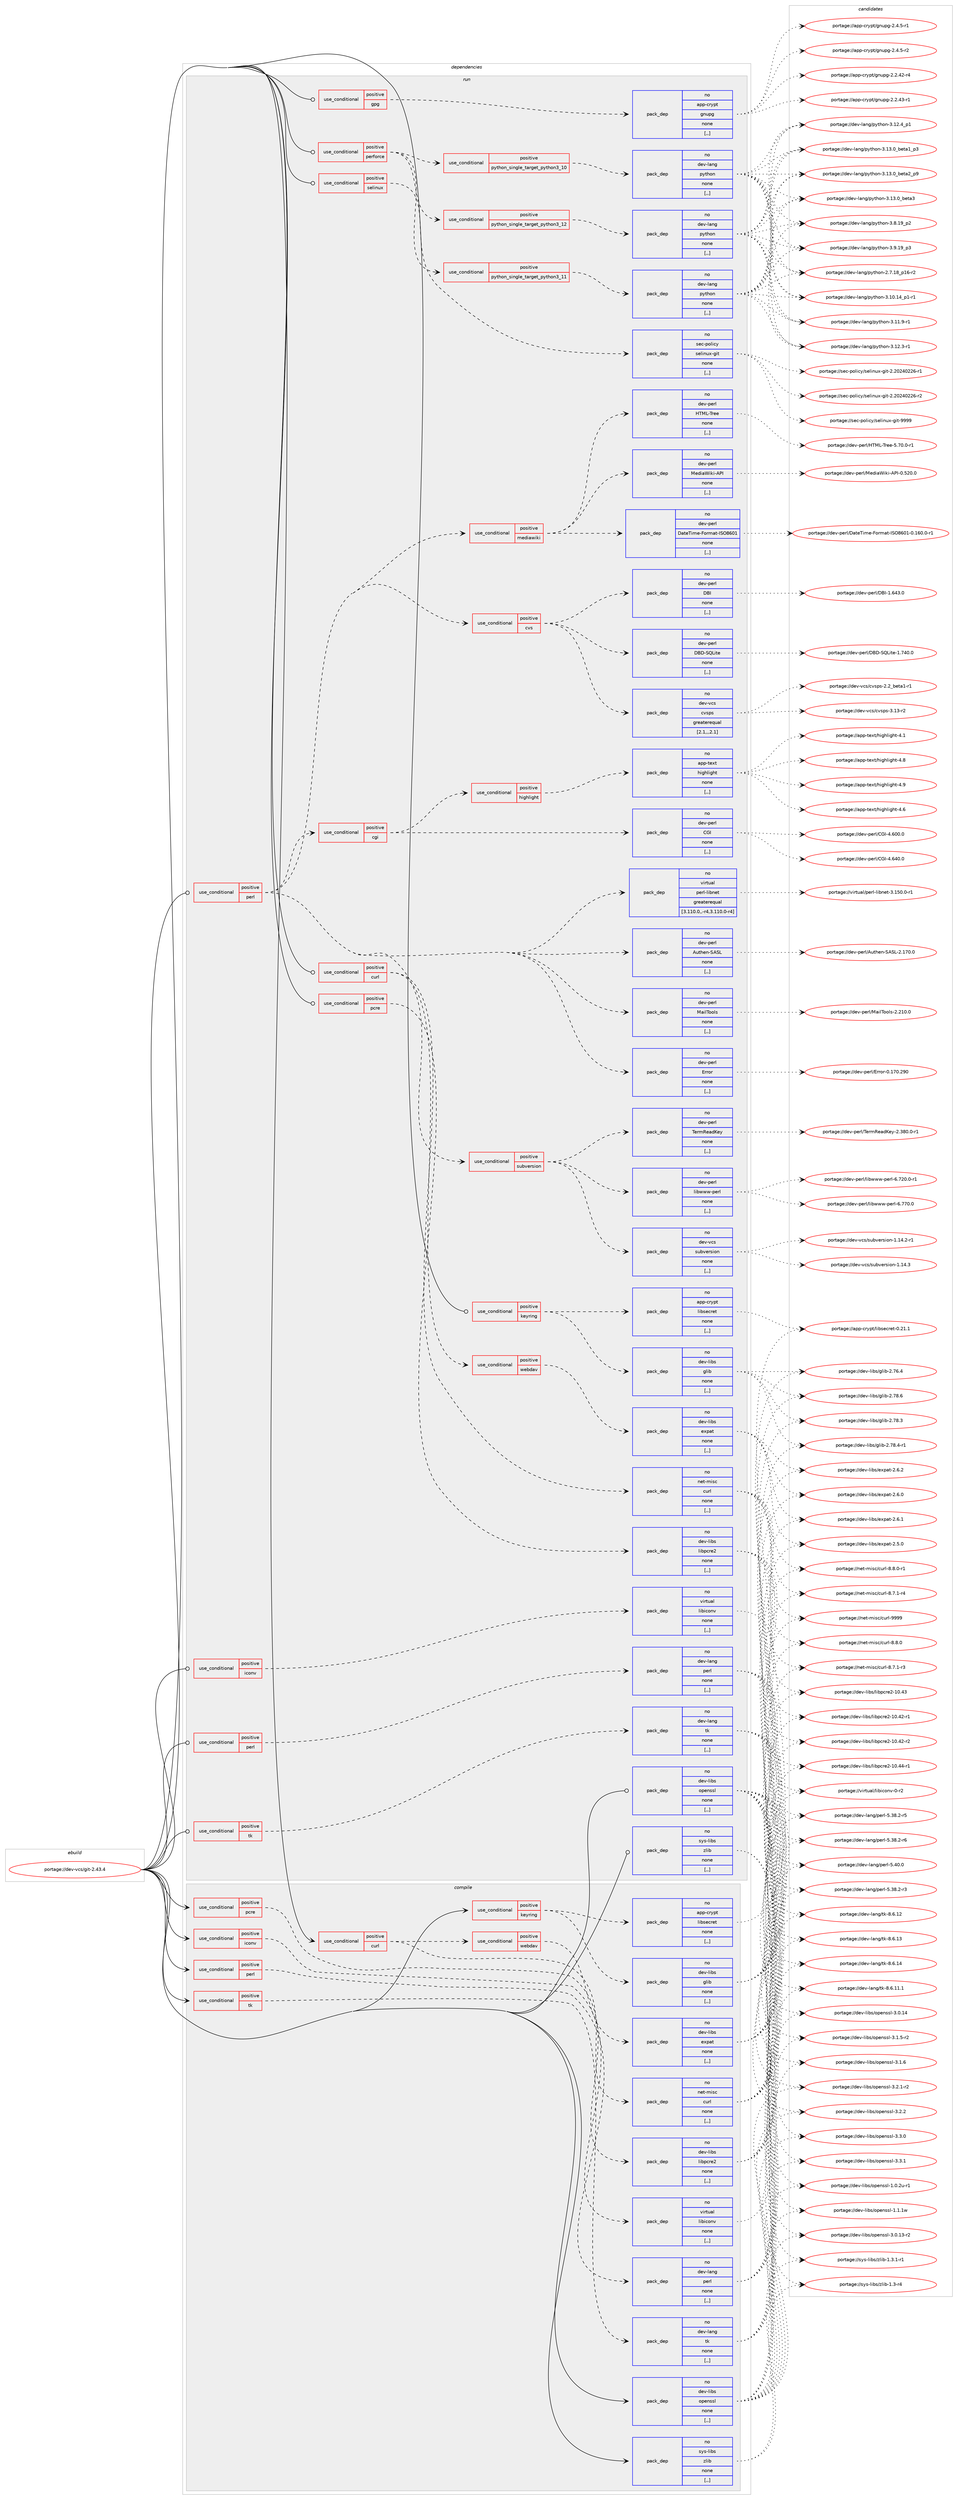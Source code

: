 digraph prolog {

# *************
# Graph options
# *************

newrank=true;
concentrate=true;
compound=true;
graph [rankdir=LR,fontname=Helvetica,fontsize=10,ranksep=1.5];#, ranksep=2.5, nodesep=0.2];
edge  [arrowhead=vee];
node  [fontname=Helvetica,fontsize=10];

# **********
# The ebuild
# **********

subgraph cluster_leftcol {
color=gray;
rank=same;
label=<<i>ebuild</i>>;
id [label="portage://dev-vcs/git-2.43.4", color=red, width=4, href="../dev-vcs/git-2.43.4.svg"];
}

# ****************
# The dependencies
# ****************

subgraph cluster_midcol {
color=gray;
label=<<i>dependencies</i>>;
subgraph cluster_compile {
fillcolor="#eeeeee";
style=filled;
label=<<i>compile</i>>;
subgraph cond60766 {
dependency216781 [label=<<TABLE BORDER="0" CELLBORDER="1" CELLSPACING="0" CELLPADDING="4"><TR><TD ROWSPAN="3" CELLPADDING="10">use_conditional</TD></TR><TR><TD>positive</TD></TR><TR><TD>curl</TD></TR></TABLE>>, shape=none, color=red];
subgraph pack154572 {
dependency216782 [label=<<TABLE BORDER="0" CELLBORDER="1" CELLSPACING="0" CELLPADDING="4" WIDTH="220"><TR><TD ROWSPAN="6" CELLPADDING="30">pack_dep</TD></TR><TR><TD WIDTH="110">no</TD></TR><TR><TD>net-misc</TD></TR><TR><TD>curl</TD></TR><TR><TD>none</TD></TR><TR><TD>[,,]</TD></TR></TABLE>>, shape=none, color=blue];
}
dependency216781:e -> dependency216782:w [weight=20,style="dashed",arrowhead="vee"];
subgraph cond60767 {
dependency216783 [label=<<TABLE BORDER="0" CELLBORDER="1" CELLSPACING="0" CELLPADDING="4"><TR><TD ROWSPAN="3" CELLPADDING="10">use_conditional</TD></TR><TR><TD>positive</TD></TR><TR><TD>webdav</TD></TR></TABLE>>, shape=none, color=red];
subgraph pack154573 {
dependency216784 [label=<<TABLE BORDER="0" CELLBORDER="1" CELLSPACING="0" CELLPADDING="4" WIDTH="220"><TR><TD ROWSPAN="6" CELLPADDING="30">pack_dep</TD></TR><TR><TD WIDTH="110">no</TD></TR><TR><TD>dev-libs</TD></TR><TR><TD>expat</TD></TR><TR><TD>none</TD></TR><TR><TD>[,,]</TD></TR></TABLE>>, shape=none, color=blue];
}
dependency216783:e -> dependency216784:w [weight=20,style="dashed",arrowhead="vee"];
}
dependency216781:e -> dependency216783:w [weight=20,style="dashed",arrowhead="vee"];
}
id:e -> dependency216781:w [weight=20,style="solid",arrowhead="vee"];
subgraph cond60768 {
dependency216785 [label=<<TABLE BORDER="0" CELLBORDER="1" CELLSPACING="0" CELLPADDING="4"><TR><TD ROWSPAN="3" CELLPADDING="10">use_conditional</TD></TR><TR><TD>positive</TD></TR><TR><TD>iconv</TD></TR></TABLE>>, shape=none, color=red];
subgraph pack154574 {
dependency216786 [label=<<TABLE BORDER="0" CELLBORDER="1" CELLSPACING="0" CELLPADDING="4" WIDTH="220"><TR><TD ROWSPAN="6" CELLPADDING="30">pack_dep</TD></TR><TR><TD WIDTH="110">no</TD></TR><TR><TD>virtual</TD></TR><TR><TD>libiconv</TD></TR><TR><TD>none</TD></TR><TR><TD>[,,]</TD></TR></TABLE>>, shape=none, color=blue];
}
dependency216785:e -> dependency216786:w [weight=20,style="dashed",arrowhead="vee"];
}
id:e -> dependency216785:w [weight=20,style="solid",arrowhead="vee"];
subgraph cond60769 {
dependency216787 [label=<<TABLE BORDER="0" CELLBORDER="1" CELLSPACING="0" CELLPADDING="4"><TR><TD ROWSPAN="3" CELLPADDING="10">use_conditional</TD></TR><TR><TD>positive</TD></TR><TR><TD>keyring</TD></TR></TABLE>>, shape=none, color=red];
subgraph pack154575 {
dependency216788 [label=<<TABLE BORDER="0" CELLBORDER="1" CELLSPACING="0" CELLPADDING="4" WIDTH="220"><TR><TD ROWSPAN="6" CELLPADDING="30">pack_dep</TD></TR><TR><TD WIDTH="110">no</TD></TR><TR><TD>app-crypt</TD></TR><TR><TD>libsecret</TD></TR><TR><TD>none</TD></TR><TR><TD>[,,]</TD></TR></TABLE>>, shape=none, color=blue];
}
dependency216787:e -> dependency216788:w [weight=20,style="dashed",arrowhead="vee"];
subgraph pack154576 {
dependency216789 [label=<<TABLE BORDER="0" CELLBORDER="1" CELLSPACING="0" CELLPADDING="4" WIDTH="220"><TR><TD ROWSPAN="6" CELLPADDING="30">pack_dep</TD></TR><TR><TD WIDTH="110">no</TD></TR><TR><TD>dev-libs</TD></TR><TR><TD>glib</TD></TR><TR><TD>none</TD></TR><TR><TD>[,,]</TD></TR></TABLE>>, shape=none, color=blue];
}
dependency216787:e -> dependency216789:w [weight=20,style="dashed",arrowhead="vee"];
}
id:e -> dependency216787:w [weight=20,style="solid",arrowhead="vee"];
subgraph cond60770 {
dependency216790 [label=<<TABLE BORDER="0" CELLBORDER="1" CELLSPACING="0" CELLPADDING="4"><TR><TD ROWSPAN="3" CELLPADDING="10">use_conditional</TD></TR><TR><TD>positive</TD></TR><TR><TD>pcre</TD></TR></TABLE>>, shape=none, color=red];
subgraph pack154577 {
dependency216791 [label=<<TABLE BORDER="0" CELLBORDER="1" CELLSPACING="0" CELLPADDING="4" WIDTH="220"><TR><TD ROWSPAN="6" CELLPADDING="30">pack_dep</TD></TR><TR><TD WIDTH="110">no</TD></TR><TR><TD>dev-libs</TD></TR><TR><TD>libpcre2</TD></TR><TR><TD>none</TD></TR><TR><TD>[,,]</TD></TR></TABLE>>, shape=none, color=blue];
}
dependency216790:e -> dependency216791:w [weight=20,style="dashed",arrowhead="vee"];
}
id:e -> dependency216790:w [weight=20,style="solid",arrowhead="vee"];
subgraph cond60771 {
dependency216792 [label=<<TABLE BORDER="0" CELLBORDER="1" CELLSPACING="0" CELLPADDING="4"><TR><TD ROWSPAN="3" CELLPADDING="10">use_conditional</TD></TR><TR><TD>positive</TD></TR><TR><TD>perl</TD></TR></TABLE>>, shape=none, color=red];
subgraph pack154578 {
dependency216793 [label=<<TABLE BORDER="0" CELLBORDER="1" CELLSPACING="0" CELLPADDING="4" WIDTH="220"><TR><TD ROWSPAN="6" CELLPADDING="30">pack_dep</TD></TR><TR><TD WIDTH="110">no</TD></TR><TR><TD>dev-lang</TD></TR><TR><TD>perl</TD></TR><TR><TD>none</TD></TR><TR><TD>[,,]</TD></TR></TABLE>>, shape=none, color=blue];
}
dependency216792:e -> dependency216793:w [weight=20,style="dashed",arrowhead="vee"];
}
id:e -> dependency216792:w [weight=20,style="solid",arrowhead="vee"];
subgraph cond60772 {
dependency216794 [label=<<TABLE BORDER="0" CELLBORDER="1" CELLSPACING="0" CELLPADDING="4"><TR><TD ROWSPAN="3" CELLPADDING="10">use_conditional</TD></TR><TR><TD>positive</TD></TR><TR><TD>tk</TD></TR></TABLE>>, shape=none, color=red];
subgraph pack154579 {
dependency216795 [label=<<TABLE BORDER="0" CELLBORDER="1" CELLSPACING="0" CELLPADDING="4" WIDTH="220"><TR><TD ROWSPAN="6" CELLPADDING="30">pack_dep</TD></TR><TR><TD WIDTH="110">no</TD></TR><TR><TD>dev-lang</TD></TR><TR><TD>tk</TD></TR><TR><TD>none</TD></TR><TR><TD>[,,]</TD></TR></TABLE>>, shape=none, color=blue];
}
dependency216794:e -> dependency216795:w [weight=20,style="dashed",arrowhead="vee"];
}
id:e -> dependency216794:w [weight=20,style="solid",arrowhead="vee"];
subgraph pack154580 {
dependency216796 [label=<<TABLE BORDER="0" CELLBORDER="1" CELLSPACING="0" CELLPADDING="4" WIDTH="220"><TR><TD ROWSPAN="6" CELLPADDING="30">pack_dep</TD></TR><TR><TD WIDTH="110">no</TD></TR><TR><TD>dev-libs</TD></TR><TR><TD>openssl</TD></TR><TR><TD>none</TD></TR><TR><TD>[,,]</TD></TR></TABLE>>, shape=none, color=blue];
}
id:e -> dependency216796:w [weight=20,style="solid",arrowhead="vee"];
subgraph pack154581 {
dependency216797 [label=<<TABLE BORDER="0" CELLBORDER="1" CELLSPACING="0" CELLPADDING="4" WIDTH="220"><TR><TD ROWSPAN="6" CELLPADDING="30">pack_dep</TD></TR><TR><TD WIDTH="110">no</TD></TR><TR><TD>sys-libs</TD></TR><TR><TD>zlib</TD></TR><TR><TD>none</TD></TR><TR><TD>[,,]</TD></TR></TABLE>>, shape=none, color=blue];
}
id:e -> dependency216797:w [weight=20,style="solid",arrowhead="vee"];
}
subgraph cluster_compileandrun {
fillcolor="#eeeeee";
style=filled;
label=<<i>compile and run</i>>;
}
subgraph cluster_run {
fillcolor="#eeeeee";
style=filled;
label=<<i>run</i>>;
subgraph cond60773 {
dependency216798 [label=<<TABLE BORDER="0" CELLBORDER="1" CELLSPACING="0" CELLPADDING="4"><TR><TD ROWSPAN="3" CELLPADDING="10">use_conditional</TD></TR><TR><TD>positive</TD></TR><TR><TD>curl</TD></TR></TABLE>>, shape=none, color=red];
subgraph pack154582 {
dependency216799 [label=<<TABLE BORDER="0" CELLBORDER="1" CELLSPACING="0" CELLPADDING="4" WIDTH="220"><TR><TD ROWSPAN="6" CELLPADDING="30">pack_dep</TD></TR><TR><TD WIDTH="110">no</TD></TR><TR><TD>net-misc</TD></TR><TR><TD>curl</TD></TR><TR><TD>none</TD></TR><TR><TD>[,,]</TD></TR></TABLE>>, shape=none, color=blue];
}
dependency216798:e -> dependency216799:w [weight=20,style="dashed",arrowhead="vee"];
subgraph cond60774 {
dependency216800 [label=<<TABLE BORDER="0" CELLBORDER="1" CELLSPACING="0" CELLPADDING="4"><TR><TD ROWSPAN="3" CELLPADDING="10">use_conditional</TD></TR><TR><TD>positive</TD></TR><TR><TD>webdav</TD></TR></TABLE>>, shape=none, color=red];
subgraph pack154583 {
dependency216801 [label=<<TABLE BORDER="0" CELLBORDER="1" CELLSPACING="0" CELLPADDING="4" WIDTH="220"><TR><TD ROWSPAN="6" CELLPADDING="30">pack_dep</TD></TR><TR><TD WIDTH="110">no</TD></TR><TR><TD>dev-libs</TD></TR><TR><TD>expat</TD></TR><TR><TD>none</TD></TR><TR><TD>[,,]</TD></TR></TABLE>>, shape=none, color=blue];
}
dependency216800:e -> dependency216801:w [weight=20,style="dashed",arrowhead="vee"];
}
dependency216798:e -> dependency216800:w [weight=20,style="dashed",arrowhead="vee"];
}
id:e -> dependency216798:w [weight=20,style="solid",arrowhead="odot"];
subgraph cond60775 {
dependency216802 [label=<<TABLE BORDER="0" CELLBORDER="1" CELLSPACING="0" CELLPADDING="4"><TR><TD ROWSPAN="3" CELLPADDING="10">use_conditional</TD></TR><TR><TD>positive</TD></TR><TR><TD>gpg</TD></TR></TABLE>>, shape=none, color=red];
subgraph pack154584 {
dependency216803 [label=<<TABLE BORDER="0" CELLBORDER="1" CELLSPACING="0" CELLPADDING="4" WIDTH="220"><TR><TD ROWSPAN="6" CELLPADDING="30">pack_dep</TD></TR><TR><TD WIDTH="110">no</TD></TR><TR><TD>app-crypt</TD></TR><TR><TD>gnupg</TD></TR><TR><TD>none</TD></TR><TR><TD>[,,]</TD></TR></TABLE>>, shape=none, color=blue];
}
dependency216802:e -> dependency216803:w [weight=20,style="dashed",arrowhead="vee"];
}
id:e -> dependency216802:w [weight=20,style="solid",arrowhead="odot"];
subgraph cond60776 {
dependency216804 [label=<<TABLE BORDER="0" CELLBORDER="1" CELLSPACING="0" CELLPADDING="4"><TR><TD ROWSPAN="3" CELLPADDING="10">use_conditional</TD></TR><TR><TD>positive</TD></TR><TR><TD>iconv</TD></TR></TABLE>>, shape=none, color=red];
subgraph pack154585 {
dependency216805 [label=<<TABLE BORDER="0" CELLBORDER="1" CELLSPACING="0" CELLPADDING="4" WIDTH="220"><TR><TD ROWSPAN="6" CELLPADDING="30">pack_dep</TD></TR><TR><TD WIDTH="110">no</TD></TR><TR><TD>virtual</TD></TR><TR><TD>libiconv</TD></TR><TR><TD>none</TD></TR><TR><TD>[,,]</TD></TR></TABLE>>, shape=none, color=blue];
}
dependency216804:e -> dependency216805:w [weight=20,style="dashed",arrowhead="vee"];
}
id:e -> dependency216804:w [weight=20,style="solid",arrowhead="odot"];
subgraph cond60777 {
dependency216806 [label=<<TABLE BORDER="0" CELLBORDER="1" CELLSPACING="0" CELLPADDING="4"><TR><TD ROWSPAN="3" CELLPADDING="10">use_conditional</TD></TR><TR><TD>positive</TD></TR><TR><TD>keyring</TD></TR></TABLE>>, shape=none, color=red];
subgraph pack154586 {
dependency216807 [label=<<TABLE BORDER="0" CELLBORDER="1" CELLSPACING="0" CELLPADDING="4" WIDTH="220"><TR><TD ROWSPAN="6" CELLPADDING="30">pack_dep</TD></TR><TR><TD WIDTH="110">no</TD></TR><TR><TD>app-crypt</TD></TR><TR><TD>libsecret</TD></TR><TR><TD>none</TD></TR><TR><TD>[,,]</TD></TR></TABLE>>, shape=none, color=blue];
}
dependency216806:e -> dependency216807:w [weight=20,style="dashed",arrowhead="vee"];
subgraph pack154587 {
dependency216808 [label=<<TABLE BORDER="0" CELLBORDER="1" CELLSPACING="0" CELLPADDING="4" WIDTH="220"><TR><TD ROWSPAN="6" CELLPADDING="30">pack_dep</TD></TR><TR><TD WIDTH="110">no</TD></TR><TR><TD>dev-libs</TD></TR><TR><TD>glib</TD></TR><TR><TD>none</TD></TR><TR><TD>[,,]</TD></TR></TABLE>>, shape=none, color=blue];
}
dependency216806:e -> dependency216808:w [weight=20,style="dashed",arrowhead="vee"];
}
id:e -> dependency216806:w [weight=20,style="solid",arrowhead="odot"];
subgraph cond60778 {
dependency216809 [label=<<TABLE BORDER="0" CELLBORDER="1" CELLSPACING="0" CELLPADDING="4"><TR><TD ROWSPAN="3" CELLPADDING="10">use_conditional</TD></TR><TR><TD>positive</TD></TR><TR><TD>pcre</TD></TR></TABLE>>, shape=none, color=red];
subgraph pack154588 {
dependency216810 [label=<<TABLE BORDER="0" CELLBORDER="1" CELLSPACING="0" CELLPADDING="4" WIDTH="220"><TR><TD ROWSPAN="6" CELLPADDING="30">pack_dep</TD></TR><TR><TD WIDTH="110">no</TD></TR><TR><TD>dev-libs</TD></TR><TR><TD>libpcre2</TD></TR><TR><TD>none</TD></TR><TR><TD>[,,]</TD></TR></TABLE>>, shape=none, color=blue];
}
dependency216809:e -> dependency216810:w [weight=20,style="dashed",arrowhead="vee"];
}
id:e -> dependency216809:w [weight=20,style="solid",arrowhead="odot"];
subgraph cond60779 {
dependency216811 [label=<<TABLE BORDER="0" CELLBORDER="1" CELLSPACING="0" CELLPADDING="4"><TR><TD ROWSPAN="3" CELLPADDING="10">use_conditional</TD></TR><TR><TD>positive</TD></TR><TR><TD>perforce</TD></TR></TABLE>>, shape=none, color=red];
subgraph cond60780 {
dependency216812 [label=<<TABLE BORDER="0" CELLBORDER="1" CELLSPACING="0" CELLPADDING="4"><TR><TD ROWSPAN="3" CELLPADDING="10">use_conditional</TD></TR><TR><TD>positive</TD></TR><TR><TD>python_single_target_python3_10</TD></TR></TABLE>>, shape=none, color=red];
subgraph pack154589 {
dependency216813 [label=<<TABLE BORDER="0" CELLBORDER="1" CELLSPACING="0" CELLPADDING="4" WIDTH="220"><TR><TD ROWSPAN="6" CELLPADDING="30">pack_dep</TD></TR><TR><TD WIDTH="110">no</TD></TR><TR><TD>dev-lang</TD></TR><TR><TD>python</TD></TR><TR><TD>none</TD></TR><TR><TD>[,,]</TD></TR></TABLE>>, shape=none, color=blue];
}
dependency216812:e -> dependency216813:w [weight=20,style="dashed",arrowhead="vee"];
}
dependency216811:e -> dependency216812:w [weight=20,style="dashed",arrowhead="vee"];
subgraph cond60781 {
dependency216814 [label=<<TABLE BORDER="0" CELLBORDER="1" CELLSPACING="0" CELLPADDING="4"><TR><TD ROWSPAN="3" CELLPADDING="10">use_conditional</TD></TR><TR><TD>positive</TD></TR><TR><TD>python_single_target_python3_11</TD></TR></TABLE>>, shape=none, color=red];
subgraph pack154590 {
dependency216815 [label=<<TABLE BORDER="0" CELLBORDER="1" CELLSPACING="0" CELLPADDING="4" WIDTH="220"><TR><TD ROWSPAN="6" CELLPADDING="30">pack_dep</TD></TR><TR><TD WIDTH="110">no</TD></TR><TR><TD>dev-lang</TD></TR><TR><TD>python</TD></TR><TR><TD>none</TD></TR><TR><TD>[,,]</TD></TR></TABLE>>, shape=none, color=blue];
}
dependency216814:e -> dependency216815:w [weight=20,style="dashed",arrowhead="vee"];
}
dependency216811:e -> dependency216814:w [weight=20,style="dashed",arrowhead="vee"];
subgraph cond60782 {
dependency216816 [label=<<TABLE BORDER="0" CELLBORDER="1" CELLSPACING="0" CELLPADDING="4"><TR><TD ROWSPAN="3" CELLPADDING="10">use_conditional</TD></TR><TR><TD>positive</TD></TR><TR><TD>python_single_target_python3_12</TD></TR></TABLE>>, shape=none, color=red];
subgraph pack154591 {
dependency216817 [label=<<TABLE BORDER="0" CELLBORDER="1" CELLSPACING="0" CELLPADDING="4" WIDTH="220"><TR><TD ROWSPAN="6" CELLPADDING="30">pack_dep</TD></TR><TR><TD WIDTH="110">no</TD></TR><TR><TD>dev-lang</TD></TR><TR><TD>python</TD></TR><TR><TD>none</TD></TR><TR><TD>[,,]</TD></TR></TABLE>>, shape=none, color=blue];
}
dependency216816:e -> dependency216817:w [weight=20,style="dashed",arrowhead="vee"];
}
dependency216811:e -> dependency216816:w [weight=20,style="dashed",arrowhead="vee"];
}
id:e -> dependency216811:w [weight=20,style="solid",arrowhead="odot"];
subgraph cond60783 {
dependency216818 [label=<<TABLE BORDER="0" CELLBORDER="1" CELLSPACING="0" CELLPADDING="4"><TR><TD ROWSPAN="3" CELLPADDING="10">use_conditional</TD></TR><TR><TD>positive</TD></TR><TR><TD>perl</TD></TR></TABLE>>, shape=none, color=red];
subgraph pack154592 {
dependency216819 [label=<<TABLE BORDER="0" CELLBORDER="1" CELLSPACING="0" CELLPADDING="4" WIDTH="220"><TR><TD ROWSPAN="6" CELLPADDING="30">pack_dep</TD></TR><TR><TD WIDTH="110">no</TD></TR><TR><TD>dev-lang</TD></TR><TR><TD>perl</TD></TR><TR><TD>none</TD></TR><TR><TD>[,,]</TD></TR></TABLE>>, shape=none, color=blue];
}
dependency216818:e -> dependency216819:w [weight=20,style="dashed",arrowhead="vee"];
}
id:e -> dependency216818:w [weight=20,style="solid",arrowhead="odot"];
subgraph cond60784 {
dependency216820 [label=<<TABLE BORDER="0" CELLBORDER="1" CELLSPACING="0" CELLPADDING="4"><TR><TD ROWSPAN="3" CELLPADDING="10">use_conditional</TD></TR><TR><TD>positive</TD></TR><TR><TD>perl</TD></TR></TABLE>>, shape=none, color=red];
subgraph pack154593 {
dependency216821 [label=<<TABLE BORDER="0" CELLBORDER="1" CELLSPACING="0" CELLPADDING="4" WIDTH="220"><TR><TD ROWSPAN="6" CELLPADDING="30">pack_dep</TD></TR><TR><TD WIDTH="110">no</TD></TR><TR><TD>dev-perl</TD></TR><TR><TD>Error</TD></TR><TR><TD>none</TD></TR><TR><TD>[,,]</TD></TR></TABLE>>, shape=none, color=blue];
}
dependency216820:e -> dependency216821:w [weight=20,style="dashed",arrowhead="vee"];
subgraph pack154594 {
dependency216822 [label=<<TABLE BORDER="0" CELLBORDER="1" CELLSPACING="0" CELLPADDING="4" WIDTH="220"><TR><TD ROWSPAN="6" CELLPADDING="30">pack_dep</TD></TR><TR><TD WIDTH="110">no</TD></TR><TR><TD>dev-perl</TD></TR><TR><TD>MailTools</TD></TR><TR><TD>none</TD></TR><TR><TD>[,,]</TD></TR></TABLE>>, shape=none, color=blue];
}
dependency216820:e -> dependency216822:w [weight=20,style="dashed",arrowhead="vee"];
subgraph pack154595 {
dependency216823 [label=<<TABLE BORDER="0" CELLBORDER="1" CELLSPACING="0" CELLPADDING="4" WIDTH="220"><TR><TD ROWSPAN="6" CELLPADDING="30">pack_dep</TD></TR><TR><TD WIDTH="110">no</TD></TR><TR><TD>dev-perl</TD></TR><TR><TD>Authen-SASL</TD></TR><TR><TD>none</TD></TR><TR><TD>[,,]</TD></TR></TABLE>>, shape=none, color=blue];
}
dependency216820:e -> dependency216823:w [weight=20,style="dashed",arrowhead="vee"];
subgraph pack154596 {
dependency216824 [label=<<TABLE BORDER="0" CELLBORDER="1" CELLSPACING="0" CELLPADDING="4" WIDTH="220"><TR><TD ROWSPAN="6" CELLPADDING="30">pack_dep</TD></TR><TR><TD WIDTH="110">no</TD></TR><TR><TD>virtual</TD></TR><TR><TD>perl-libnet</TD></TR><TR><TD>greaterequal</TD></TR><TR><TD>[3.110.0,,-r4,3.110.0-r4]</TD></TR></TABLE>>, shape=none, color=blue];
}
dependency216820:e -> dependency216824:w [weight=20,style="dashed",arrowhead="vee"];
subgraph cond60785 {
dependency216825 [label=<<TABLE BORDER="0" CELLBORDER="1" CELLSPACING="0" CELLPADDING="4"><TR><TD ROWSPAN="3" CELLPADDING="10">use_conditional</TD></TR><TR><TD>positive</TD></TR><TR><TD>cgi</TD></TR></TABLE>>, shape=none, color=red];
subgraph pack154597 {
dependency216826 [label=<<TABLE BORDER="0" CELLBORDER="1" CELLSPACING="0" CELLPADDING="4" WIDTH="220"><TR><TD ROWSPAN="6" CELLPADDING="30">pack_dep</TD></TR><TR><TD WIDTH="110">no</TD></TR><TR><TD>dev-perl</TD></TR><TR><TD>CGI</TD></TR><TR><TD>none</TD></TR><TR><TD>[,,]</TD></TR></TABLE>>, shape=none, color=blue];
}
dependency216825:e -> dependency216826:w [weight=20,style="dashed",arrowhead="vee"];
subgraph cond60786 {
dependency216827 [label=<<TABLE BORDER="0" CELLBORDER="1" CELLSPACING="0" CELLPADDING="4"><TR><TD ROWSPAN="3" CELLPADDING="10">use_conditional</TD></TR><TR><TD>positive</TD></TR><TR><TD>highlight</TD></TR></TABLE>>, shape=none, color=red];
subgraph pack154598 {
dependency216828 [label=<<TABLE BORDER="0" CELLBORDER="1" CELLSPACING="0" CELLPADDING="4" WIDTH="220"><TR><TD ROWSPAN="6" CELLPADDING="30">pack_dep</TD></TR><TR><TD WIDTH="110">no</TD></TR><TR><TD>app-text</TD></TR><TR><TD>highlight</TD></TR><TR><TD>none</TD></TR><TR><TD>[,,]</TD></TR></TABLE>>, shape=none, color=blue];
}
dependency216827:e -> dependency216828:w [weight=20,style="dashed",arrowhead="vee"];
}
dependency216825:e -> dependency216827:w [weight=20,style="dashed",arrowhead="vee"];
}
dependency216820:e -> dependency216825:w [weight=20,style="dashed",arrowhead="vee"];
subgraph cond60787 {
dependency216829 [label=<<TABLE BORDER="0" CELLBORDER="1" CELLSPACING="0" CELLPADDING="4"><TR><TD ROWSPAN="3" CELLPADDING="10">use_conditional</TD></TR><TR><TD>positive</TD></TR><TR><TD>cvs</TD></TR></TABLE>>, shape=none, color=red];
subgraph pack154599 {
dependency216830 [label=<<TABLE BORDER="0" CELLBORDER="1" CELLSPACING="0" CELLPADDING="4" WIDTH="220"><TR><TD ROWSPAN="6" CELLPADDING="30">pack_dep</TD></TR><TR><TD WIDTH="110">no</TD></TR><TR><TD>dev-vcs</TD></TR><TR><TD>cvsps</TD></TR><TR><TD>greaterequal</TD></TR><TR><TD>[2.1,,,2.1]</TD></TR></TABLE>>, shape=none, color=blue];
}
dependency216829:e -> dependency216830:w [weight=20,style="dashed",arrowhead="vee"];
subgraph pack154600 {
dependency216831 [label=<<TABLE BORDER="0" CELLBORDER="1" CELLSPACING="0" CELLPADDING="4" WIDTH="220"><TR><TD ROWSPAN="6" CELLPADDING="30">pack_dep</TD></TR><TR><TD WIDTH="110">no</TD></TR><TR><TD>dev-perl</TD></TR><TR><TD>DBI</TD></TR><TR><TD>none</TD></TR><TR><TD>[,,]</TD></TR></TABLE>>, shape=none, color=blue];
}
dependency216829:e -> dependency216831:w [weight=20,style="dashed",arrowhead="vee"];
subgraph pack154601 {
dependency216832 [label=<<TABLE BORDER="0" CELLBORDER="1" CELLSPACING="0" CELLPADDING="4" WIDTH="220"><TR><TD ROWSPAN="6" CELLPADDING="30">pack_dep</TD></TR><TR><TD WIDTH="110">no</TD></TR><TR><TD>dev-perl</TD></TR><TR><TD>DBD-SQLite</TD></TR><TR><TD>none</TD></TR><TR><TD>[,,]</TD></TR></TABLE>>, shape=none, color=blue];
}
dependency216829:e -> dependency216832:w [weight=20,style="dashed",arrowhead="vee"];
}
dependency216820:e -> dependency216829:w [weight=20,style="dashed",arrowhead="vee"];
subgraph cond60788 {
dependency216833 [label=<<TABLE BORDER="0" CELLBORDER="1" CELLSPACING="0" CELLPADDING="4"><TR><TD ROWSPAN="3" CELLPADDING="10">use_conditional</TD></TR><TR><TD>positive</TD></TR><TR><TD>mediawiki</TD></TR></TABLE>>, shape=none, color=red];
subgraph pack154602 {
dependency216834 [label=<<TABLE BORDER="0" CELLBORDER="1" CELLSPACING="0" CELLPADDING="4" WIDTH="220"><TR><TD ROWSPAN="6" CELLPADDING="30">pack_dep</TD></TR><TR><TD WIDTH="110">no</TD></TR><TR><TD>dev-perl</TD></TR><TR><TD>DateTime-Format-ISO8601</TD></TR><TR><TD>none</TD></TR><TR><TD>[,,]</TD></TR></TABLE>>, shape=none, color=blue];
}
dependency216833:e -> dependency216834:w [weight=20,style="dashed",arrowhead="vee"];
subgraph pack154603 {
dependency216835 [label=<<TABLE BORDER="0" CELLBORDER="1" CELLSPACING="0" CELLPADDING="4" WIDTH="220"><TR><TD ROWSPAN="6" CELLPADDING="30">pack_dep</TD></TR><TR><TD WIDTH="110">no</TD></TR><TR><TD>dev-perl</TD></TR><TR><TD>HTML-Tree</TD></TR><TR><TD>none</TD></TR><TR><TD>[,,]</TD></TR></TABLE>>, shape=none, color=blue];
}
dependency216833:e -> dependency216835:w [weight=20,style="dashed",arrowhead="vee"];
subgraph pack154604 {
dependency216836 [label=<<TABLE BORDER="0" CELLBORDER="1" CELLSPACING="0" CELLPADDING="4" WIDTH="220"><TR><TD ROWSPAN="6" CELLPADDING="30">pack_dep</TD></TR><TR><TD WIDTH="110">no</TD></TR><TR><TD>dev-perl</TD></TR><TR><TD>MediaWiki-API</TD></TR><TR><TD>none</TD></TR><TR><TD>[,,]</TD></TR></TABLE>>, shape=none, color=blue];
}
dependency216833:e -> dependency216836:w [weight=20,style="dashed",arrowhead="vee"];
}
dependency216820:e -> dependency216833:w [weight=20,style="dashed",arrowhead="vee"];
subgraph cond60789 {
dependency216837 [label=<<TABLE BORDER="0" CELLBORDER="1" CELLSPACING="0" CELLPADDING="4"><TR><TD ROWSPAN="3" CELLPADDING="10">use_conditional</TD></TR><TR><TD>positive</TD></TR><TR><TD>subversion</TD></TR></TABLE>>, shape=none, color=red];
subgraph pack154605 {
dependency216838 [label=<<TABLE BORDER="0" CELLBORDER="1" CELLSPACING="0" CELLPADDING="4" WIDTH="220"><TR><TD ROWSPAN="6" CELLPADDING="30">pack_dep</TD></TR><TR><TD WIDTH="110">no</TD></TR><TR><TD>dev-vcs</TD></TR><TR><TD>subversion</TD></TR><TR><TD>none</TD></TR><TR><TD>[,,]</TD></TR></TABLE>>, shape=none, color=blue];
}
dependency216837:e -> dependency216838:w [weight=20,style="dashed",arrowhead="vee"];
subgraph pack154606 {
dependency216839 [label=<<TABLE BORDER="0" CELLBORDER="1" CELLSPACING="0" CELLPADDING="4" WIDTH="220"><TR><TD ROWSPAN="6" CELLPADDING="30">pack_dep</TD></TR><TR><TD WIDTH="110">no</TD></TR><TR><TD>dev-perl</TD></TR><TR><TD>libwww-perl</TD></TR><TR><TD>none</TD></TR><TR><TD>[,,]</TD></TR></TABLE>>, shape=none, color=blue];
}
dependency216837:e -> dependency216839:w [weight=20,style="dashed",arrowhead="vee"];
subgraph pack154607 {
dependency216840 [label=<<TABLE BORDER="0" CELLBORDER="1" CELLSPACING="0" CELLPADDING="4" WIDTH="220"><TR><TD ROWSPAN="6" CELLPADDING="30">pack_dep</TD></TR><TR><TD WIDTH="110">no</TD></TR><TR><TD>dev-perl</TD></TR><TR><TD>TermReadKey</TD></TR><TR><TD>none</TD></TR><TR><TD>[,,]</TD></TR></TABLE>>, shape=none, color=blue];
}
dependency216837:e -> dependency216840:w [weight=20,style="dashed",arrowhead="vee"];
}
dependency216820:e -> dependency216837:w [weight=20,style="dashed",arrowhead="vee"];
}
id:e -> dependency216820:w [weight=20,style="solid",arrowhead="odot"];
subgraph cond60790 {
dependency216841 [label=<<TABLE BORDER="0" CELLBORDER="1" CELLSPACING="0" CELLPADDING="4"><TR><TD ROWSPAN="3" CELLPADDING="10">use_conditional</TD></TR><TR><TD>positive</TD></TR><TR><TD>selinux</TD></TR></TABLE>>, shape=none, color=red];
subgraph pack154608 {
dependency216842 [label=<<TABLE BORDER="0" CELLBORDER="1" CELLSPACING="0" CELLPADDING="4" WIDTH="220"><TR><TD ROWSPAN="6" CELLPADDING="30">pack_dep</TD></TR><TR><TD WIDTH="110">no</TD></TR><TR><TD>sec-policy</TD></TR><TR><TD>selinux-git</TD></TR><TR><TD>none</TD></TR><TR><TD>[,,]</TD></TR></TABLE>>, shape=none, color=blue];
}
dependency216841:e -> dependency216842:w [weight=20,style="dashed",arrowhead="vee"];
}
id:e -> dependency216841:w [weight=20,style="solid",arrowhead="odot"];
subgraph cond60791 {
dependency216843 [label=<<TABLE BORDER="0" CELLBORDER="1" CELLSPACING="0" CELLPADDING="4"><TR><TD ROWSPAN="3" CELLPADDING="10">use_conditional</TD></TR><TR><TD>positive</TD></TR><TR><TD>tk</TD></TR></TABLE>>, shape=none, color=red];
subgraph pack154609 {
dependency216844 [label=<<TABLE BORDER="0" CELLBORDER="1" CELLSPACING="0" CELLPADDING="4" WIDTH="220"><TR><TD ROWSPAN="6" CELLPADDING="30">pack_dep</TD></TR><TR><TD WIDTH="110">no</TD></TR><TR><TD>dev-lang</TD></TR><TR><TD>tk</TD></TR><TR><TD>none</TD></TR><TR><TD>[,,]</TD></TR></TABLE>>, shape=none, color=blue];
}
dependency216843:e -> dependency216844:w [weight=20,style="dashed",arrowhead="vee"];
}
id:e -> dependency216843:w [weight=20,style="solid",arrowhead="odot"];
subgraph pack154610 {
dependency216845 [label=<<TABLE BORDER="0" CELLBORDER="1" CELLSPACING="0" CELLPADDING="4" WIDTH="220"><TR><TD ROWSPAN="6" CELLPADDING="30">pack_dep</TD></TR><TR><TD WIDTH="110">no</TD></TR><TR><TD>dev-libs</TD></TR><TR><TD>openssl</TD></TR><TR><TD>none</TD></TR><TR><TD>[,,]</TD></TR></TABLE>>, shape=none, color=blue];
}
id:e -> dependency216845:w [weight=20,style="solid",arrowhead="odot"];
subgraph pack154611 {
dependency216846 [label=<<TABLE BORDER="0" CELLBORDER="1" CELLSPACING="0" CELLPADDING="4" WIDTH="220"><TR><TD ROWSPAN="6" CELLPADDING="30">pack_dep</TD></TR><TR><TD WIDTH="110">no</TD></TR><TR><TD>sys-libs</TD></TR><TR><TD>zlib</TD></TR><TR><TD>none</TD></TR><TR><TD>[,,]</TD></TR></TABLE>>, shape=none, color=blue];
}
id:e -> dependency216846:w [weight=20,style="solid",arrowhead="odot"];
}
}

# **************
# The candidates
# **************

subgraph cluster_choices {
rank=same;
color=gray;
label=<<i>candidates</i>>;

subgraph choice154572 {
color=black;
nodesep=1;
choice110101116451091051159947991171141084556465546494511451 [label="portage://net-misc/curl-8.7.1-r3", color=red, width=4,href="../net-misc/curl-8.7.1-r3.svg"];
choice110101116451091051159947991171141084556465546494511452 [label="portage://net-misc/curl-8.7.1-r4", color=red, width=4,href="../net-misc/curl-8.7.1-r4.svg"];
choice11010111645109105115994799117114108455646564648 [label="portage://net-misc/curl-8.8.0", color=red, width=4,href="../net-misc/curl-8.8.0.svg"];
choice110101116451091051159947991171141084556465646484511449 [label="portage://net-misc/curl-8.8.0-r1", color=red, width=4,href="../net-misc/curl-8.8.0-r1.svg"];
choice110101116451091051159947991171141084557575757 [label="portage://net-misc/curl-9999", color=red, width=4,href="../net-misc/curl-9999.svg"];
dependency216782:e -> choice110101116451091051159947991171141084556465546494511451:w [style=dotted,weight="100"];
dependency216782:e -> choice110101116451091051159947991171141084556465546494511452:w [style=dotted,weight="100"];
dependency216782:e -> choice11010111645109105115994799117114108455646564648:w [style=dotted,weight="100"];
dependency216782:e -> choice110101116451091051159947991171141084556465646484511449:w [style=dotted,weight="100"];
dependency216782:e -> choice110101116451091051159947991171141084557575757:w [style=dotted,weight="100"];
}
subgraph choice154573 {
color=black;
nodesep=1;
choice10010111845108105981154710112011297116455046534648 [label="portage://dev-libs/expat-2.5.0", color=red, width=4,href="../dev-libs/expat-2.5.0.svg"];
choice10010111845108105981154710112011297116455046544648 [label="portage://dev-libs/expat-2.6.0", color=red, width=4,href="../dev-libs/expat-2.6.0.svg"];
choice10010111845108105981154710112011297116455046544649 [label="portage://dev-libs/expat-2.6.1", color=red, width=4,href="../dev-libs/expat-2.6.1.svg"];
choice10010111845108105981154710112011297116455046544650 [label="portage://dev-libs/expat-2.6.2", color=red, width=4,href="../dev-libs/expat-2.6.2.svg"];
dependency216784:e -> choice10010111845108105981154710112011297116455046534648:w [style=dotted,weight="100"];
dependency216784:e -> choice10010111845108105981154710112011297116455046544648:w [style=dotted,weight="100"];
dependency216784:e -> choice10010111845108105981154710112011297116455046544649:w [style=dotted,weight="100"];
dependency216784:e -> choice10010111845108105981154710112011297116455046544650:w [style=dotted,weight="100"];
}
subgraph choice154574 {
color=black;
nodesep=1;
choice1181051141161179710847108105981059911111011845484511450 [label="portage://virtual/libiconv-0-r2", color=red, width=4,href="../virtual/libiconv-0-r2.svg"];
dependency216786:e -> choice1181051141161179710847108105981059911111011845484511450:w [style=dotted,weight="100"];
}
subgraph choice154575 {
color=black;
nodesep=1;
choice97112112459911412111211647108105981151019911410111645484650494649 [label="portage://app-crypt/libsecret-0.21.1", color=red, width=4,href="../app-crypt/libsecret-0.21.1.svg"];
dependency216788:e -> choice97112112459911412111211647108105981151019911410111645484650494649:w [style=dotted,weight="100"];
}
subgraph choice154576 {
color=black;
nodesep=1;
choice1001011184510810598115471031081059845504655544652 [label="portage://dev-libs/glib-2.76.4", color=red, width=4,href="../dev-libs/glib-2.76.4.svg"];
choice1001011184510810598115471031081059845504655564651 [label="portage://dev-libs/glib-2.78.3", color=red, width=4,href="../dev-libs/glib-2.78.3.svg"];
choice10010111845108105981154710310810598455046555646524511449 [label="portage://dev-libs/glib-2.78.4-r1", color=red, width=4,href="../dev-libs/glib-2.78.4-r1.svg"];
choice1001011184510810598115471031081059845504655564654 [label="portage://dev-libs/glib-2.78.6", color=red, width=4,href="../dev-libs/glib-2.78.6.svg"];
dependency216789:e -> choice1001011184510810598115471031081059845504655544652:w [style=dotted,weight="100"];
dependency216789:e -> choice1001011184510810598115471031081059845504655564651:w [style=dotted,weight="100"];
dependency216789:e -> choice10010111845108105981154710310810598455046555646524511449:w [style=dotted,weight="100"];
dependency216789:e -> choice1001011184510810598115471031081059845504655564654:w [style=dotted,weight="100"];
}
subgraph choice154577 {
color=black;
nodesep=1;
choice1001011184510810598115471081059811299114101504549484652504511449 [label="portage://dev-libs/libpcre2-10.42-r1", color=red, width=4,href="../dev-libs/libpcre2-10.42-r1.svg"];
choice1001011184510810598115471081059811299114101504549484652504511450 [label="portage://dev-libs/libpcre2-10.42-r2", color=red, width=4,href="../dev-libs/libpcre2-10.42-r2.svg"];
choice100101118451081059811547108105981129911410150454948465251 [label="portage://dev-libs/libpcre2-10.43", color=red, width=4,href="../dev-libs/libpcre2-10.43.svg"];
choice1001011184510810598115471081059811299114101504549484652524511449 [label="portage://dev-libs/libpcre2-10.44-r1", color=red, width=4,href="../dev-libs/libpcre2-10.44-r1.svg"];
dependency216791:e -> choice1001011184510810598115471081059811299114101504549484652504511449:w [style=dotted,weight="100"];
dependency216791:e -> choice1001011184510810598115471081059811299114101504549484652504511450:w [style=dotted,weight="100"];
dependency216791:e -> choice100101118451081059811547108105981129911410150454948465251:w [style=dotted,weight="100"];
dependency216791:e -> choice1001011184510810598115471081059811299114101504549484652524511449:w [style=dotted,weight="100"];
}
subgraph choice154578 {
color=black;
nodesep=1;
choice100101118451089711010347112101114108455346515646504511451 [label="portage://dev-lang/perl-5.38.2-r3", color=red, width=4,href="../dev-lang/perl-5.38.2-r3.svg"];
choice100101118451089711010347112101114108455346515646504511453 [label="portage://dev-lang/perl-5.38.2-r5", color=red, width=4,href="../dev-lang/perl-5.38.2-r5.svg"];
choice100101118451089711010347112101114108455346515646504511454 [label="portage://dev-lang/perl-5.38.2-r6", color=red, width=4,href="../dev-lang/perl-5.38.2-r6.svg"];
choice10010111845108971101034711210111410845534652484648 [label="portage://dev-lang/perl-5.40.0", color=red, width=4,href="../dev-lang/perl-5.40.0.svg"];
dependency216793:e -> choice100101118451089711010347112101114108455346515646504511451:w [style=dotted,weight="100"];
dependency216793:e -> choice100101118451089711010347112101114108455346515646504511453:w [style=dotted,weight="100"];
dependency216793:e -> choice100101118451089711010347112101114108455346515646504511454:w [style=dotted,weight="100"];
dependency216793:e -> choice10010111845108971101034711210111410845534652484648:w [style=dotted,weight="100"];
}
subgraph choice154579 {
color=black;
nodesep=1;
choice100101118451089711010347116107455646544649494649 [label="portage://dev-lang/tk-8.6.11.1", color=red, width=4,href="../dev-lang/tk-8.6.11.1.svg"];
choice10010111845108971101034711610745564654464950 [label="portage://dev-lang/tk-8.6.12", color=red, width=4,href="../dev-lang/tk-8.6.12.svg"];
choice10010111845108971101034711610745564654464951 [label="portage://dev-lang/tk-8.6.13", color=red, width=4,href="../dev-lang/tk-8.6.13.svg"];
choice10010111845108971101034711610745564654464952 [label="portage://dev-lang/tk-8.6.14", color=red, width=4,href="../dev-lang/tk-8.6.14.svg"];
dependency216795:e -> choice100101118451089711010347116107455646544649494649:w [style=dotted,weight="100"];
dependency216795:e -> choice10010111845108971101034711610745564654464950:w [style=dotted,weight="100"];
dependency216795:e -> choice10010111845108971101034711610745564654464951:w [style=dotted,weight="100"];
dependency216795:e -> choice10010111845108971101034711610745564654464952:w [style=dotted,weight="100"];
}
subgraph choice154580 {
color=black;
nodesep=1;
choice1001011184510810598115471111121011101151151084549464846501174511449 [label="portage://dev-libs/openssl-1.0.2u-r1", color=red, width=4,href="../dev-libs/openssl-1.0.2u-r1.svg"];
choice100101118451081059811547111112101110115115108454946494649119 [label="portage://dev-libs/openssl-1.1.1w", color=red, width=4,href="../dev-libs/openssl-1.1.1w.svg"];
choice100101118451081059811547111112101110115115108455146484649514511450 [label="portage://dev-libs/openssl-3.0.13-r2", color=red, width=4,href="../dev-libs/openssl-3.0.13-r2.svg"];
choice10010111845108105981154711111210111011511510845514648464952 [label="portage://dev-libs/openssl-3.0.14", color=red, width=4,href="../dev-libs/openssl-3.0.14.svg"];
choice1001011184510810598115471111121011101151151084551464946534511450 [label="portage://dev-libs/openssl-3.1.5-r2", color=red, width=4,href="../dev-libs/openssl-3.1.5-r2.svg"];
choice100101118451081059811547111112101110115115108455146494654 [label="portage://dev-libs/openssl-3.1.6", color=red, width=4,href="../dev-libs/openssl-3.1.6.svg"];
choice1001011184510810598115471111121011101151151084551465046494511450 [label="portage://dev-libs/openssl-3.2.1-r2", color=red, width=4,href="../dev-libs/openssl-3.2.1-r2.svg"];
choice100101118451081059811547111112101110115115108455146504650 [label="portage://dev-libs/openssl-3.2.2", color=red, width=4,href="../dev-libs/openssl-3.2.2.svg"];
choice100101118451081059811547111112101110115115108455146514648 [label="portage://dev-libs/openssl-3.3.0", color=red, width=4,href="../dev-libs/openssl-3.3.0.svg"];
choice100101118451081059811547111112101110115115108455146514649 [label="portage://dev-libs/openssl-3.3.1", color=red, width=4,href="../dev-libs/openssl-3.3.1.svg"];
dependency216796:e -> choice1001011184510810598115471111121011101151151084549464846501174511449:w [style=dotted,weight="100"];
dependency216796:e -> choice100101118451081059811547111112101110115115108454946494649119:w [style=dotted,weight="100"];
dependency216796:e -> choice100101118451081059811547111112101110115115108455146484649514511450:w [style=dotted,weight="100"];
dependency216796:e -> choice10010111845108105981154711111210111011511510845514648464952:w [style=dotted,weight="100"];
dependency216796:e -> choice1001011184510810598115471111121011101151151084551464946534511450:w [style=dotted,weight="100"];
dependency216796:e -> choice100101118451081059811547111112101110115115108455146494654:w [style=dotted,weight="100"];
dependency216796:e -> choice1001011184510810598115471111121011101151151084551465046494511450:w [style=dotted,weight="100"];
dependency216796:e -> choice100101118451081059811547111112101110115115108455146504650:w [style=dotted,weight="100"];
dependency216796:e -> choice100101118451081059811547111112101110115115108455146514648:w [style=dotted,weight="100"];
dependency216796:e -> choice100101118451081059811547111112101110115115108455146514649:w [style=dotted,weight="100"];
}
subgraph choice154581 {
color=black;
nodesep=1;
choice11512111545108105981154712210810598454946514511452 [label="portage://sys-libs/zlib-1.3-r4", color=red, width=4,href="../sys-libs/zlib-1.3-r4.svg"];
choice115121115451081059811547122108105984549465146494511449 [label="portage://sys-libs/zlib-1.3.1-r1", color=red, width=4,href="../sys-libs/zlib-1.3.1-r1.svg"];
dependency216797:e -> choice11512111545108105981154712210810598454946514511452:w [style=dotted,weight="100"];
dependency216797:e -> choice115121115451081059811547122108105984549465146494511449:w [style=dotted,weight="100"];
}
subgraph choice154582 {
color=black;
nodesep=1;
choice110101116451091051159947991171141084556465546494511451 [label="portage://net-misc/curl-8.7.1-r3", color=red, width=4,href="../net-misc/curl-8.7.1-r3.svg"];
choice110101116451091051159947991171141084556465546494511452 [label="portage://net-misc/curl-8.7.1-r4", color=red, width=4,href="../net-misc/curl-8.7.1-r4.svg"];
choice11010111645109105115994799117114108455646564648 [label="portage://net-misc/curl-8.8.0", color=red, width=4,href="../net-misc/curl-8.8.0.svg"];
choice110101116451091051159947991171141084556465646484511449 [label="portage://net-misc/curl-8.8.0-r1", color=red, width=4,href="../net-misc/curl-8.8.0-r1.svg"];
choice110101116451091051159947991171141084557575757 [label="portage://net-misc/curl-9999", color=red, width=4,href="../net-misc/curl-9999.svg"];
dependency216799:e -> choice110101116451091051159947991171141084556465546494511451:w [style=dotted,weight="100"];
dependency216799:e -> choice110101116451091051159947991171141084556465546494511452:w [style=dotted,weight="100"];
dependency216799:e -> choice11010111645109105115994799117114108455646564648:w [style=dotted,weight="100"];
dependency216799:e -> choice110101116451091051159947991171141084556465646484511449:w [style=dotted,weight="100"];
dependency216799:e -> choice110101116451091051159947991171141084557575757:w [style=dotted,weight="100"];
}
subgraph choice154583 {
color=black;
nodesep=1;
choice10010111845108105981154710112011297116455046534648 [label="portage://dev-libs/expat-2.5.0", color=red, width=4,href="../dev-libs/expat-2.5.0.svg"];
choice10010111845108105981154710112011297116455046544648 [label="portage://dev-libs/expat-2.6.0", color=red, width=4,href="../dev-libs/expat-2.6.0.svg"];
choice10010111845108105981154710112011297116455046544649 [label="portage://dev-libs/expat-2.6.1", color=red, width=4,href="../dev-libs/expat-2.6.1.svg"];
choice10010111845108105981154710112011297116455046544650 [label="portage://dev-libs/expat-2.6.2", color=red, width=4,href="../dev-libs/expat-2.6.2.svg"];
dependency216801:e -> choice10010111845108105981154710112011297116455046534648:w [style=dotted,weight="100"];
dependency216801:e -> choice10010111845108105981154710112011297116455046544648:w [style=dotted,weight="100"];
dependency216801:e -> choice10010111845108105981154710112011297116455046544649:w [style=dotted,weight="100"];
dependency216801:e -> choice10010111845108105981154710112011297116455046544650:w [style=dotted,weight="100"];
}
subgraph choice154584 {
color=black;
nodesep=1;
choice97112112459911412111211647103110117112103455046504652504511452 [label="portage://app-crypt/gnupg-2.2.42-r4", color=red, width=4,href="../app-crypt/gnupg-2.2.42-r4.svg"];
choice97112112459911412111211647103110117112103455046504652514511449 [label="portage://app-crypt/gnupg-2.2.43-r1", color=red, width=4,href="../app-crypt/gnupg-2.2.43-r1.svg"];
choice971121124599114121112116471031101171121034550465246534511449 [label="portage://app-crypt/gnupg-2.4.5-r1", color=red, width=4,href="../app-crypt/gnupg-2.4.5-r1.svg"];
choice971121124599114121112116471031101171121034550465246534511450 [label="portage://app-crypt/gnupg-2.4.5-r2", color=red, width=4,href="../app-crypt/gnupg-2.4.5-r2.svg"];
dependency216803:e -> choice97112112459911412111211647103110117112103455046504652504511452:w [style=dotted,weight="100"];
dependency216803:e -> choice97112112459911412111211647103110117112103455046504652514511449:w [style=dotted,weight="100"];
dependency216803:e -> choice971121124599114121112116471031101171121034550465246534511449:w [style=dotted,weight="100"];
dependency216803:e -> choice971121124599114121112116471031101171121034550465246534511450:w [style=dotted,weight="100"];
}
subgraph choice154585 {
color=black;
nodesep=1;
choice1181051141161179710847108105981059911111011845484511450 [label="portage://virtual/libiconv-0-r2", color=red, width=4,href="../virtual/libiconv-0-r2.svg"];
dependency216805:e -> choice1181051141161179710847108105981059911111011845484511450:w [style=dotted,weight="100"];
}
subgraph choice154586 {
color=black;
nodesep=1;
choice97112112459911412111211647108105981151019911410111645484650494649 [label="portage://app-crypt/libsecret-0.21.1", color=red, width=4,href="../app-crypt/libsecret-0.21.1.svg"];
dependency216807:e -> choice97112112459911412111211647108105981151019911410111645484650494649:w [style=dotted,weight="100"];
}
subgraph choice154587 {
color=black;
nodesep=1;
choice1001011184510810598115471031081059845504655544652 [label="portage://dev-libs/glib-2.76.4", color=red, width=4,href="../dev-libs/glib-2.76.4.svg"];
choice1001011184510810598115471031081059845504655564651 [label="portage://dev-libs/glib-2.78.3", color=red, width=4,href="../dev-libs/glib-2.78.3.svg"];
choice10010111845108105981154710310810598455046555646524511449 [label="portage://dev-libs/glib-2.78.4-r1", color=red, width=4,href="../dev-libs/glib-2.78.4-r1.svg"];
choice1001011184510810598115471031081059845504655564654 [label="portage://dev-libs/glib-2.78.6", color=red, width=4,href="../dev-libs/glib-2.78.6.svg"];
dependency216808:e -> choice1001011184510810598115471031081059845504655544652:w [style=dotted,weight="100"];
dependency216808:e -> choice1001011184510810598115471031081059845504655564651:w [style=dotted,weight="100"];
dependency216808:e -> choice10010111845108105981154710310810598455046555646524511449:w [style=dotted,weight="100"];
dependency216808:e -> choice1001011184510810598115471031081059845504655564654:w [style=dotted,weight="100"];
}
subgraph choice154588 {
color=black;
nodesep=1;
choice1001011184510810598115471081059811299114101504549484652504511449 [label="portage://dev-libs/libpcre2-10.42-r1", color=red, width=4,href="../dev-libs/libpcre2-10.42-r1.svg"];
choice1001011184510810598115471081059811299114101504549484652504511450 [label="portage://dev-libs/libpcre2-10.42-r2", color=red, width=4,href="../dev-libs/libpcre2-10.42-r2.svg"];
choice100101118451081059811547108105981129911410150454948465251 [label="portage://dev-libs/libpcre2-10.43", color=red, width=4,href="../dev-libs/libpcre2-10.43.svg"];
choice1001011184510810598115471081059811299114101504549484652524511449 [label="portage://dev-libs/libpcre2-10.44-r1", color=red, width=4,href="../dev-libs/libpcre2-10.44-r1.svg"];
dependency216810:e -> choice1001011184510810598115471081059811299114101504549484652504511449:w [style=dotted,weight="100"];
dependency216810:e -> choice1001011184510810598115471081059811299114101504549484652504511450:w [style=dotted,weight="100"];
dependency216810:e -> choice100101118451081059811547108105981129911410150454948465251:w [style=dotted,weight="100"];
dependency216810:e -> choice1001011184510810598115471081059811299114101504549484652524511449:w [style=dotted,weight="100"];
}
subgraph choice154589 {
color=black;
nodesep=1;
choice100101118451089711010347112121116104111110455046554649569511249544511450 [label="portage://dev-lang/python-2.7.18_p16-r2", color=red, width=4,href="../dev-lang/python-2.7.18_p16-r2.svg"];
choice100101118451089711010347112121116104111110455146494846495295112494511449 [label="portage://dev-lang/python-3.10.14_p1-r1", color=red, width=4,href="../dev-lang/python-3.10.14_p1-r1.svg"];
choice100101118451089711010347112121116104111110455146494946574511449 [label="portage://dev-lang/python-3.11.9-r1", color=red, width=4,href="../dev-lang/python-3.11.9-r1.svg"];
choice100101118451089711010347112121116104111110455146495046514511449 [label="portage://dev-lang/python-3.12.3-r1", color=red, width=4,href="../dev-lang/python-3.12.3-r1.svg"];
choice100101118451089711010347112121116104111110455146495046529511249 [label="portage://dev-lang/python-3.12.4_p1", color=red, width=4,href="../dev-lang/python-3.12.4_p1.svg"];
choice10010111845108971101034711212111610411111045514649514648959810111697499511251 [label="portage://dev-lang/python-3.13.0_beta1_p3", color=red, width=4,href="../dev-lang/python-3.13.0_beta1_p3.svg"];
choice10010111845108971101034711212111610411111045514649514648959810111697509511257 [label="portage://dev-lang/python-3.13.0_beta2_p9", color=red, width=4,href="../dev-lang/python-3.13.0_beta2_p9.svg"];
choice1001011184510897110103471121211161041111104551464951464895981011169751 [label="portage://dev-lang/python-3.13.0_beta3", color=red, width=4,href="../dev-lang/python-3.13.0_beta3.svg"];
choice100101118451089711010347112121116104111110455146564649579511250 [label="portage://dev-lang/python-3.8.19_p2", color=red, width=4,href="../dev-lang/python-3.8.19_p2.svg"];
choice100101118451089711010347112121116104111110455146574649579511251 [label="portage://dev-lang/python-3.9.19_p3", color=red, width=4,href="../dev-lang/python-3.9.19_p3.svg"];
dependency216813:e -> choice100101118451089711010347112121116104111110455046554649569511249544511450:w [style=dotted,weight="100"];
dependency216813:e -> choice100101118451089711010347112121116104111110455146494846495295112494511449:w [style=dotted,weight="100"];
dependency216813:e -> choice100101118451089711010347112121116104111110455146494946574511449:w [style=dotted,weight="100"];
dependency216813:e -> choice100101118451089711010347112121116104111110455146495046514511449:w [style=dotted,weight="100"];
dependency216813:e -> choice100101118451089711010347112121116104111110455146495046529511249:w [style=dotted,weight="100"];
dependency216813:e -> choice10010111845108971101034711212111610411111045514649514648959810111697499511251:w [style=dotted,weight="100"];
dependency216813:e -> choice10010111845108971101034711212111610411111045514649514648959810111697509511257:w [style=dotted,weight="100"];
dependency216813:e -> choice1001011184510897110103471121211161041111104551464951464895981011169751:w [style=dotted,weight="100"];
dependency216813:e -> choice100101118451089711010347112121116104111110455146564649579511250:w [style=dotted,weight="100"];
dependency216813:e -> choice100101118451089711010347112121116104111110455146574649579511251:w [style=dotted,weight="100"];
}
subgraph choice154590 {
color=black;
nodesep=1;
choice100101118451089711010347112121116104111110455046554649569511249544511450 [label="portage://dev-lang/python-2.7.18_p16-r2", color=red, width=4,href="../dev-lang/python-2.7.18_p16-r2.svg"];
choice100101118451089711010347112121116104111110455146494846495295112494511449 [label="portage://dev-lang/python-3.10.14_p1-r1", color=red, width=4,href="../dev-lang/python-3.10.14_p1-r1.svg"];
choice100101118451089711010347112121116104111110455146494946574511449 [label="portage://dev-lang/python-3.11.9-r1", color=red, width=4,href="../dev-lang/python-3.11.9-r1.svg"];
choice100101118451089711010347112121116104111110455146495046514511449 [label="portage://dev-lang/python-3.12.3-r1", color=red, width=4,href="../dev-lang/python-3.12.3-r1.svg"];
choice100101118451089711010347112121116104111110455146495046529511249 [label="portage://dev-lang/python-3.12.4_p1", color=red, width=4,href="../dev-lang/python-3.12.4_p1.svg"];
choice10010111845108971101034711212111610411111045514649514648959810111697499511251 [label="portage://dev-lang/python-3.13.0_beta1_p3", color=red, width=4,href="../dev-lang/python-3.13.0_beta1_p3.svg"];
choice10010111845108971101034711212111610411111045514649514648959810111697509511257 [label="portage://dev-lang/python-3.13.0_beta2_p9", color=red, width=4,href="../dev-lang/python-3.13.0_beta2_p9.svg"];
choice1001011184510897110103471121211161041111104551464951464895981011169751 [label="portage://dev-lang/python-3.13.0_beta3", color=red, width=4,href="../dev-lang/python-3.13.0_beta3.svg"];
choice100101118451089711010347112121116104111110455146564649579511250 [label="portage://dev-lang/python-3.8.19_p2", color=red, width=4,href="../dev-lang/python-3.8.19_p2.svg"];
choice100101118451089711010347112121116104111110455146574649579511251 [label="portage://dev-lang/python-3.9.19_p3", color=red, width=4,href="../dev-lang/python-3.9.19_p3.svg"];
dependency216815:e -> choice100101118451089711010347112121116104111110455046554649569511249544511450:w [style=dotted,weight="100"];
dependency216815:e -> choice100101118451089711010347112121116104111110455146494846495295112494511449:w [style=dotted,weight="100"];
dependency216815:e -> choice100101118451089711010347112121116104111110455146494946574511449:w [style=dotted,weight="100"];
dependency216815:e -> choice100101118451089711010347112121116104111110455146495046514511449:w [style=dotted,weight="100"];
dependency216815:e -> choice100101118451089711010347112121116104111110455146495046529511249:w [style=dotted,weight="100"];
dependency216815:e -> choice10010111845108971101034711212111610411111045514649514648959810111697499511251:w [style=dotted,weight="100"];
dependency216815:e -> choice10010111845108971101034711212111610411111045514649514648959810111697509511257:w [style=dotted,weight="100"];
dependency216815:e -> choice1001011184510897110103471121211161041111104551464951464895981011169751:w [style=dotted,weight="100"];
dependency216815:e -> choice100101118451089711010347112121116104111110455146564649579511250:w [style=dotted,weight="100"];
dependency216815:e -> choice100101118451089711010347112121116104111110455146574649579511251:w [style=dotted,weight="100"];
}
subgraph choice154591 {
color=black;
nodesep=1;
choice100101118451089711010347112121116104111110455046554649569511249544511450 [label="portage://dev-lang/python-2.7.18_p16-r2", color=red, width=4,href="../dev-lang/python-2.7.18_p16-r2.svg"];
choice100101118451089711010347112121116104111110455146494846495295112494511449 [label="portage://dev-lang/python-3.10.14_p1-r1", color=red, width=4,href="../dev-lang/python-3.10.14_p1-r1.svg"];
choice100101118451089711010347112121116104111110455146494946574511449 [label="portage://dev-lang/python-3.11.9-r1", color=red, width=4,href="../dev-lang/python-3.11.9-r1.svg"];
choice100101118451089711010347112121116104111110455146495046514511449 [label="portage://dev-lang/python-3.12.3-r1", color=red, width=4,href="../dev-lang/python-3.12.3-r1.svg"];
choice100101118451089711010347112121116104111110455146495046529511249 [label="portage://dev-lang/python-3.12.4_p1", color=red, width=4,href="../dev-lang/python-3.12.4_p1.svg"];
choice10010111845108971101034711212111610411111045514649514648959810111697499511251 [label="portage://dev-lang/python-3.13.0_beta1_p3", color=red, width=4,href="../dev-lang/python-3.13.0_beta1_p3.svg"];
choice10010111845108971101034711212111610411111045514649514648959810111697509511257 [label="portage://dev-lang/python-3.13.0_beta2_p9", color=red, width=4,href="../dev-lang/python-3.13.0_beta2_p9.svg"];
choice1001011184510897110103471121211161041111104551464951464895981011169751 [label="portage://dev-lang/python-3.13.0_beta3", color=red, width=4,href="../dev-lang/python-3.13.0_beta3.svg"];
choice100101118451089711010347112121116104111110455146564649579511250 [label="portage://dev-lang/python-3.8.19_p2", color=red, width=4,href="../dev-lang/python-3.8.19_p2.svg"];
choice100101118451089711010347112121116104111110455146574649579511251 [label="portage://dev-lang/python-3.9.19_p3", color=red, width=4,href="../dev-lang/python-3.9.19_p3.svg"];
dependency216817:e -> choice100101118451089711010347112121116104111110455046554649569511249544511450:w [style=dotted,weight="100"];
dependency216817:e -> choice100101118451089711010347112121116104111110455146494846495295112494511449:w [style=dotted,weight="100"];
dependency216817:e -> choice100101118451089711010347112121116104111110455146494946574511449:w [style=dotted,weight="100"];
dependency216817:e -> choice100101118451089711010347112121116104111110455146495046514511449:w [style=dotted,weight="100"];
dependency216817:e -> choice100101118451089711010347112121116104111110455146495046529511249:w [style=dotted,weight="100"];
dependency216817:e -> choice10010111845108971101034711212111610411111045514649514648959810111697499511251:w [style=dotted,weight="100"];
dependency216817:e -> choice10010111845108971101034711212111610411111045514649514648959810111697509511257:w [style=dotted,weight="100"];
dependency216817:e -> choice1001011184510897110103471121211161041111104551464951464895981011169751:w [style=dotted,weight="100"];
dependency216817:e -> choice100101118451089711010347112121116104111110455146564649579511250:w [style=dotted,weight="100"];
dependency216817:e -> choice100101118451089711010347112121116104111110455146574649579511251:w [style=dotted,weight="100"];
}
subgraph choice154592 {
color=black;
nodesep=1;
choice100101118451089711010347112101114108455346515646504511451 [label="portage://dev-lang/perl-5.38.2-r3", color=red, width=4,href="../dev-lang/perl-5.38.2-r3.svg"];
choice100101118451089711010347112101114108455346515646504511453 [label="portage://dev-lang/perl-5.38.2-r5", color=red, width=4,href="../dev-lang/perl-5.38.2-r5.svg"];
choice100101118451089711010347112101114108455346515646504511454 [label="portage://dev-lang/perl-5.38.2-r6", color=red, width=4,href="../dev-lang/perl-5.38.2-r6.svg"];
choice10010111845108971101034711210111410845534652484648 [label="portage://dev-lang/perl-5.40.0", color=red, width=4,href="../dev-lang/perl-5.40.0.svg"];
dependency216819:e -> choice100101118451089711010347112101114108455346515646504511451:w [style=dotted,weight="100"];
dependency216819:e -> choice100101118451089711010347112101114108455346515646504511453:w [style=dotted,weight="100"];
dependency216819:e -> choice100101118451089711010347112101114108455346515646504511454:w [style=dotted,weight="100"];
dependency216819:e -> choice10010111845108971101034711210111410845534652484648:w [style=dotted,weight="100"];
}
subgraph choice154593 {
color=black;
nodesep=1;
choice10010111845112101114108476911411411111445484649554846505748 [label="portage://dev-perl/Error-0.170.290", color=red, width=4,href="../dev-perl/Error-0.170.290.svg"];
dependency216821:e -> choice10010111845112101114108476911411411111445484649554846505748:w [style=dotted,weight="100"];
}
subgraph choice154594 {
color=black;
nodesep=1;
choice10010111845112101114108477797105108841111111081154550465049484648 [label="portage://dev-perl/MailTools-2.210.0", color=red, width=4,href="../dev-perl/MailTools-2.210.0.svg"];
dependency216822:e -> choice10010111845112101114108477797105108841111111081154550465049484648:w [style=dotted,weight="100"];
}
subgraph choice154595 {
color=black;
nodesep=1;
choice10010111845112101114108476511711610410111045836583764550464955484648 [label="portage://dev-perl/Authen-SASL-2.170.0", color=red, width=4,href="../dev-perl/Authen-SASL-2.170.0.svg"];
dependency216823:e -> choice10010111845112101114108476511711610410111045836583764550464955484648:w [style=dotted,weight="100"];
}
subgraph choice154596 {
color=black;
nodesep=1;
choice1181051141161179710847112101114108451081059811010111645514649534846484511449 [label="portage://virtual/perl-libnet-3.150.0-r1", color=red, width=4,href="../virtual/perl-libnet-3.150.0-r1.svg"];
dependency216824:e -> choice1181051141161179710847112101114108451081059811010111645514649534846484511449:w [style=dotted,weight="100"];
}
subgraph choice154597 {
color=black;
nodesep=1;
choice10010111845112101114108476771734552465448484648 [label="portage://dev-perl/CGI-4.600.0", color=red, width=4,href="../dev-perl/CGI-4.600.0.svg"];
choice10010111845112101114108476771734552465452484648 [label="portage://dev-perl/CGI-4.640.0", color=red, width=4,href="../dev-perl/CGI-4.640.0.svg"];
dependency216826:e -> choice10010111845112101114108476771734552465448484648:w [style=dotted,weight="100"];
dependency216826:e -> choice10010111845112101114108476771734552465452484648:w [style=dotted,weight="100"];
}
subgraph choice154598 {
color=black;
nodesep=1;
choice97112112451161011201164710410510310410810510310411645524649 [label="portage://app-text/highlight-4.1", color=red, width=4,href="../app-text/highlight-4.1.svg"];
choice97112112451161011201164710410510310410810510310411645524654 [label="portage://app-text/highlight-4.6", color=red, width=4,href="../app-text/highlight-4.6.svg"];
choice97112112451161011201164710410510310410810510310411645524656 [label="portage://app-text/highlight-4.8", color=red, width=4,href="../app-text/highlight-4.8.svg"];
choice97112112451161011201164710410510310410810510310411645524657 [label="portage://app-text/highlight-4.9", color=red, width=4,href="../app-text/highlight-4.9.svg"];
dependency216828:e -> choice97112112451161011201164710410510310410810510310411645524649:w [style=dotted,weight="100"];
dependency216828:e -> choice97112112451161011201164710410510310410810510310411645524654:w [style=dotted,weight="100"];
dependency216828:e -> choice97112112451161011201164710410510310410810510310411645524656:w [style=dotted,weight="100"];
dependency216828:e -> choice97112112451161011201164710410510310410810510310411645524657:w [style=dotted,weight="100"];
}
subgraph choice154599 {
color=black;
nodesep=1;
choice1001011184511899115479911811511211545504650959810111697494511449 [label="portage://dev-vcs/cvsps-2.2_beta1-r1", color=red, width=4,href="../dev-vcs/cvsps-2.2_beta1-r1.svg"];
choice1001011184511899115479911811511211545514649514511450 [label="portage://dev-vcs/cvsps-3.13-r2", color=red, width=4,href="../dev-vcs/cvsps-3.13-r2.svg"];
dependency216830:e -> choice1001011184511899115479911811511211545504650959810111697494511449:w [style=dotted,weight="100"];
dependency216830:e -> choice1001011184511899115479911811511211545514649514511450:w [style=dotted,weight="100"];
}
subgraph choice154600 {
color=black;
nodesep=1;
choice10010111845112101114108476866734549465452514648 [label="portage://dev-perl/DBI-1.643.0", color=red, width=4,href="../dev-perl/DBI-1.643.0.svg"];
dependency216831:e -> choice10010111845112101114108476866734549465452514648:w [style=dotted,weight="100"];
}
subgraph choice154601 {
color=black;
nodesep=1;
choice1001011184511210111410847686668458381761051161014549465552484648 [label="portage://dev-perl/DBD-SQLite-1.740.0", color=red, width=4,href="../dev-perl/DBD-SQLite-1.740.0.svg"];
dependency216832:e -> choice1001011184511210111410847686668458381761051161014549465552484648:w [style=dotted,weight="100"];
}
subgraph choice154602 {
color=black;
nodesep=1;
choice1001011184511210111410847689711610184105109101457011111410997116457383795654484945484649544846484511449 [label="portage://dev-perl/DateTime-Format-ISO8601-0.160.0-r1", color=red, width=4,href="../dev-perl/DateTime-Format-ISO8601-0.160.0-r1.svg"];
dependency216834:e -> choice1001011184511210111410847689711610184105109101457011111410997116457383795654484945484649544846484511449:w [style=dotted,weight="100"];
}
subgraph choice154603 {
color=black;
nodesep=1;
choice1001011184511210111410847728477764584114101101455346554846484511449 [label="portage://dev-perl/HTML-Tree-5.70.0-r1", color=red, width=4,href="../dev-perl/HTML-Tree-5.70.0-r1.svg"];
dependency216835:e -> choice1001011184511210111410847728477764584114101101455346554846484511449:w [style=dotted,weight="100"];
}
subgraph choice154604 {
color=black;
nodesep=1;
choice1001011184511210111410847771011001059787105107105456580734548465350484648 [label="portage://dev-perl/MediaWiki-API-0.520.0", color=red, width=4,href="../dev-perl/MediaWiki-API-0.520.0.svg"];
dependency216836:e -> choice1001011184511210111410847771011001059787105107105456580734548465350484648:w [style=dotted,weight="100"];
}
subgraph choice154605 {
color=black;
nodesep=1;
choice10010111845118991154711511798118101114115105111110454946495246504511449 [label="portage://dev-vcs/subversion-1.14.2-r1", color=red, width=4,href="../dev-vcs/subversion-1.14.2-r1.svg"];
choice1001011184511899115471151179811810111411510511111045494649524651 [label="portage://dev-vcs/subversion-1.14.3", color=red, width=4,href="../dev-vcs/subversion-1.14.3.svg"];
dependency216838:e -> choice10010111845118991154711511798118101114115105111110454946495246504511449:w [style=dotted,weight="100"];
dependency216838:e -> choice1001011184511899115471151179811810111411510511111045494649524651:w [style=dotted,weight="100"];
}
subgraph choice154606 {
color=black;
nodesep=1;
choice1001011184511210111410847108105981191191194511210111410845544655504846484511449 [label="portage://dev-perl/libwww-perl-6.720.0-r1", color=red, width=4,href="../dev-perl/libwww-perl-6.720.0-r1.svg"];
choice100101118451121011141084710810598119119119451121011141084554465555484648 [label="portage://dev-perl/libwww-perl-6.770.0", color=red, width=4,href="../dev-perl/libwww-perl-6.770.0.svg"];
dependency216839:e -> choice1001011184511210111410847108105981191191194511210111410845544655504846484511449:w [style=dotted,weight="100"];
dependency216839:e -> choice100101118451121011141084710810598119119119451121011141084554465555484648:w [style=dotted,weight="100"];
}
subgraph choice154607 {
color=black;
nodesep=1;
choice10010111845112101114108478410111410982101971007510112145504651564846484511449 [label="portage://dev-perl/TermReadKey-2.380.0-r1", color=red, width=4,href="../dev-perl/TermReadKey-2.380.0-r1.svg"];
dependency216840:e -> choice10010111845112101114108478410111410982101971007510112145504651564846484511449:w [style=dotted,weight="100"];
}
subgraph choice154608 {
color=black;
nodesep=1;
choice115101994511211110810599121471151011081051101171204510310511645504650485052485050544511449 [label="portage://sec-policy/selinux-git-2.20240226-r1", color=red, width=4,href="../sec-policy/selinux-git-2.20240226-r1.svg"];
choice115101994511211110810599121471151011081051101171204510310511645504650485052485050544511450 [label="portage://sec-policy/selinux-git-2.20240226-r2", color=red, width=4,href="../sec-policy/selinux-git-2.20240226-r2.svg"];
choice11510199451121111081059912147115101108105110117120451031051164557575757 [label="portage://sec-policy/selinux-git-9999", color=red, width=4,href="../sec-policy/selinux-git-9999.svg"];
dependency216842:e -> choice115101994511211110810599121471151011081051101171204510310511645504650485052485050544511449:w [style=dotted,weight="100"];
dependency216842:e -> choice115101994511211110810599121471151011081051101171204510310511645504650485052485050544511450:w [style=dotted,weight="100"];
dependency216842:e -> choice11510199451121111081059912147115101108105110117120451031051164557575757:w [style=dotted,weight="100"];
}
subgraph choice154609 {
color=black;
nodesep=1;
choice100101118451089711010347116107455646544649494649 [label="portage://dev-lang/tk-8.6.11.1", color=red, width=4,href="../dev-lang/tk-8.6.11.1.svg"];
choice10010111845108971101034711610745564654464950 [label="portage://dev-lang/tk-8.6.12", color=red, width=4,href="../dev-lang/tk-8.6.12.svg"];
choice10010111845108971101034711610745564654464951 [label="portage://dev-lang/tk-8.6.13", color=red, width=4,href="../dev-lang/tk-8.6.13.svg"];
choice10010111845108971101034711610745564654464952 [label="portage://dev-lang/tk-8.6.14", color=red, width=4,href="../dev-lang/tk-8.6.14.svg"];
dependency216844:e -> choice100101118451089711010347116107455646544649494649:w [style=dotted,weight="100"];
dependency216844:e -> choice10010111845108971101034711610745564654464950:w [style=dotted,weight="100"];
dependency216844:e -> choice10010111845108971101034711610745564654464951:w [style=dotted,weight="100"];
dependency216844:e -> choice10010111845108971101034711610745564654464952:w [style=dotted,weight="100"];
}
subgraph choice154610 {
color=black;
nodesep=1;
choice1001011184510810598115471111121011101151151084549464846501174511449 [label="portage://dev-libs/openssl-1.0.2u-r1", color=red, width=4,href="../dev-libs/openssl-1.0.2u-r1.svg"];
choice100101118451081059811547111112101110115115108454946494649119 [label="portage://dev-libs/openssl-1.1.1w", color=red, width=4,href="../dev-libs/openssl-1.1.1w.svg"];
choice100101118451081059811547111112101110115115108455146484649514511450 [label="portage://dev-libs/openssl-3.0.13-r2", color=red, width=4,href="../dev-libs/openssl-3.0.13-r2.svg"];
choice10010111845108105981154711111210111011511510845514648464952 [label="portage://dev-libs/openssl-3.0.14", color=red, width=4,href="../dev-libs/openssl-3.0.14.svg"];
choice1001011184510810598115471111121011101151151084551464946534511450 [label="portage://dev-libs/openssl-3.1.5-r2", color=red, width=4,href="../dev-libs/openssl-3.1.5-r2.svg"];
choice100101118451081059811547111112101110115115108455146494654 [label="portage://dev-libs/openssl-3.1.6", color=red, width=4,href="../dev-libs/openssl-3.1.6.svg"];
choice1001011184510810598115471111121011101151151084551465046494511450 [label="portage://dev-libs/openssl-3.2.1-r2", color=red, width=4,href="../dev-libs/openssl-3.2.1-r2.svg"];
choice100101118451081059811547111112101110115115108455146504650 [label="portage://dev-libs/openssl-3.2.2", color=red, width=4,href="../dev-libs/openssl-3.2.2.svg"];
choice100101118451081059811547111112101110115115108455146514648 [label="portage://dev-libs/openssl-3.3.0", color=red, width=4,href="../dev-libs/openssl-3.3.0.svg"];
choice100101118451081059811547111112101110115115108455146514649 [label="portage://dev-libs/openssl-3.3.1", color=red, width=4,href="../dev-libs/openssl-3.3.1.svg"];
dependency216845:e -> choice1001011184510810598115471111121011101151151084549464846501174511449:w [style=dotted,weight="100"];
dependency216845:e -> choice100101118451081059811547111112101110115115108454946494649119:w [style=dotted,weight="100"];
dependency216845:e -> choice100101118451081059811547111112101110115115108455146484649514511450:w [style=dotted,weight="100"];
dependency216845:e -> choice10010111845108105981154711111210111011511510845514648464952:w [style=dotted,weight="100"];
dependency216845:e -> choice1001011184510810598115471111121011101151151084551464946534511450:w [style=dotted,weight="100"];
dependency216845:e -> choice100101118451081059811547111112101110115115108455146494654:w [style=dotted,weight="100"];
dependency216845:e -> choice1001011184510810598115471111121011101151151084551465046494511450:w [style=dotted,weight="100"];
dependency216845:e -> choice100101118451081059811547111112101110115115108455146504650:w [style=dotted,weight="100"];
dependency216845:e -> choice100101118451081059811547111112101110115115108455146514648:w [style=dotted,weight="100"];
dependency216845:e -> choice100101118451081059811547111112101110115115108455146514649:w [style=dotted,weight="100"];
}
subgraph choice154611 {
color=black;
nodesep=1;
choice11512111545108105981154712210810598454946514511452 [label="portage://sys-libs/zlib-1.3-r4", color=red, width=4,href="../sys-libs/zlib-1.3-r4.svg"];
choice115121115451081059811547122108105984549465146494511449 [label="portage://sys-libs/zlib-1.3.1-r1", color=red, width=4,href="../sys-libs/zlib-1.3.1-r1.svg"];
dependency216846:e -> choice11512111545108105981154712210810598454946514511452:w [style=dotted,weight="100"];
dependency216846:e -> choice115121115451081059811547122108105984549465146494511449:w [style=dotted,weight="100"];
}
}

}
